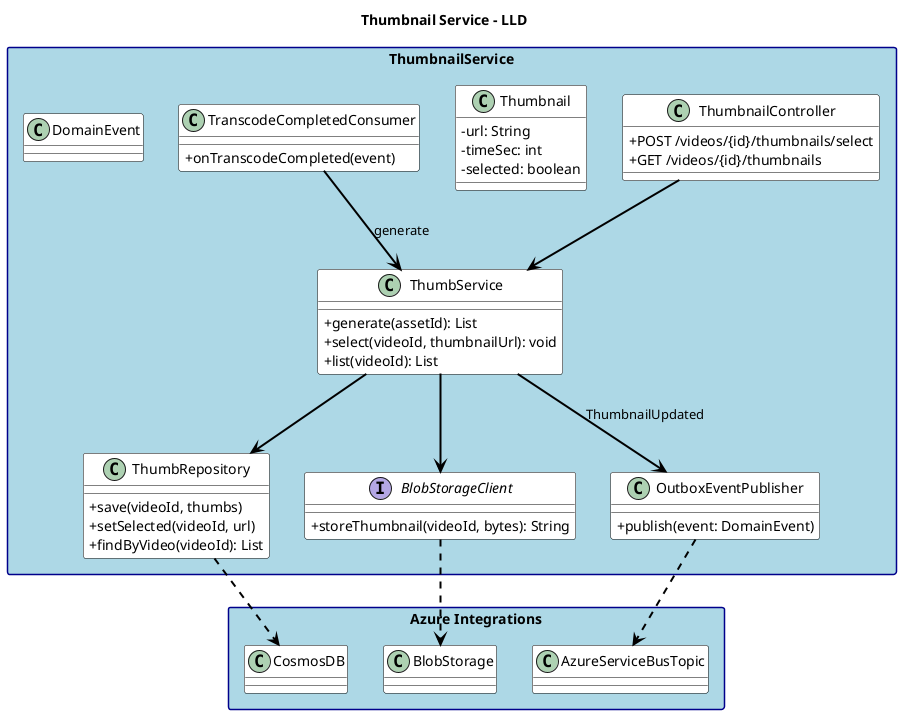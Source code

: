 @startuml
title Thumbnail Service - LLD

skinparam shadowing false
skinparam packageStyle rectangle
skinparam classAttributeIconSize 0
skinparam fontName "Helvetica"
skinparam titleFontName "Helvetica"
skinparam legendFontName "Helvetica"
skinparam noteFontName "Helvetica"
skinparam backgroundColor white
skinparam packageBackgroundColor lightblue
skinparam packageBorderColor darkblue
skinparam classBackgroundColor white
skinparam classBorderColor black
skinparam interfaceBackgroundColor lightgreen
skinparam interfaceBorderColor black
skinparam enumBackgroundColor lightyellow
skinparam enumBorderColor black
skinparam arrowColor black
skinparam arrowThickness 2


package "ThumbnailService" {
class ThumbnailController {
+POST /videos/{id}/thumbnails/select
+GET /videos/{id}/thumbnails
}

class ThumbService {
+generate(assetId): List
+select(videoId, thumbnailUrl): void
+list(videoId): List
}

class ThumbRepository {
+save(videoId, thumbs)
+setSelected(videoId, url)
+findByVideo(videoId): List
}

class Thumbnail {
-url: String
-timeSec: int
-selected: boolean
}

class TranscodeCompletedConsumer {
+onTranscodeCompleted(event)
}

interface BlobStorageClient {
+storeThumbnail(videoId, bytes): String
}

class OutboxEventPublisher {
+publish(event: DomainEvent)
}
class DomainEvent {}
}

package "Azure Integrations" {
class BlobStorage
class CosmosDB
class AzureServiceBusTopic
}

ThumbnailController --> ThumbService
ThumbService --> ThumbRepository
ThumbService --> BlobStorageClient
TranscodeCompletedConsumer --> ThumbService : generate
BlobStorageClient ..> BlobStorage
ThumbRepository ..> CosmosDB
ThumbService --> OutboxEventPublisher : "ThumbnailUpdated"
OutboxEventPublisher ..> AzureServiceBusTopic

@enduml

